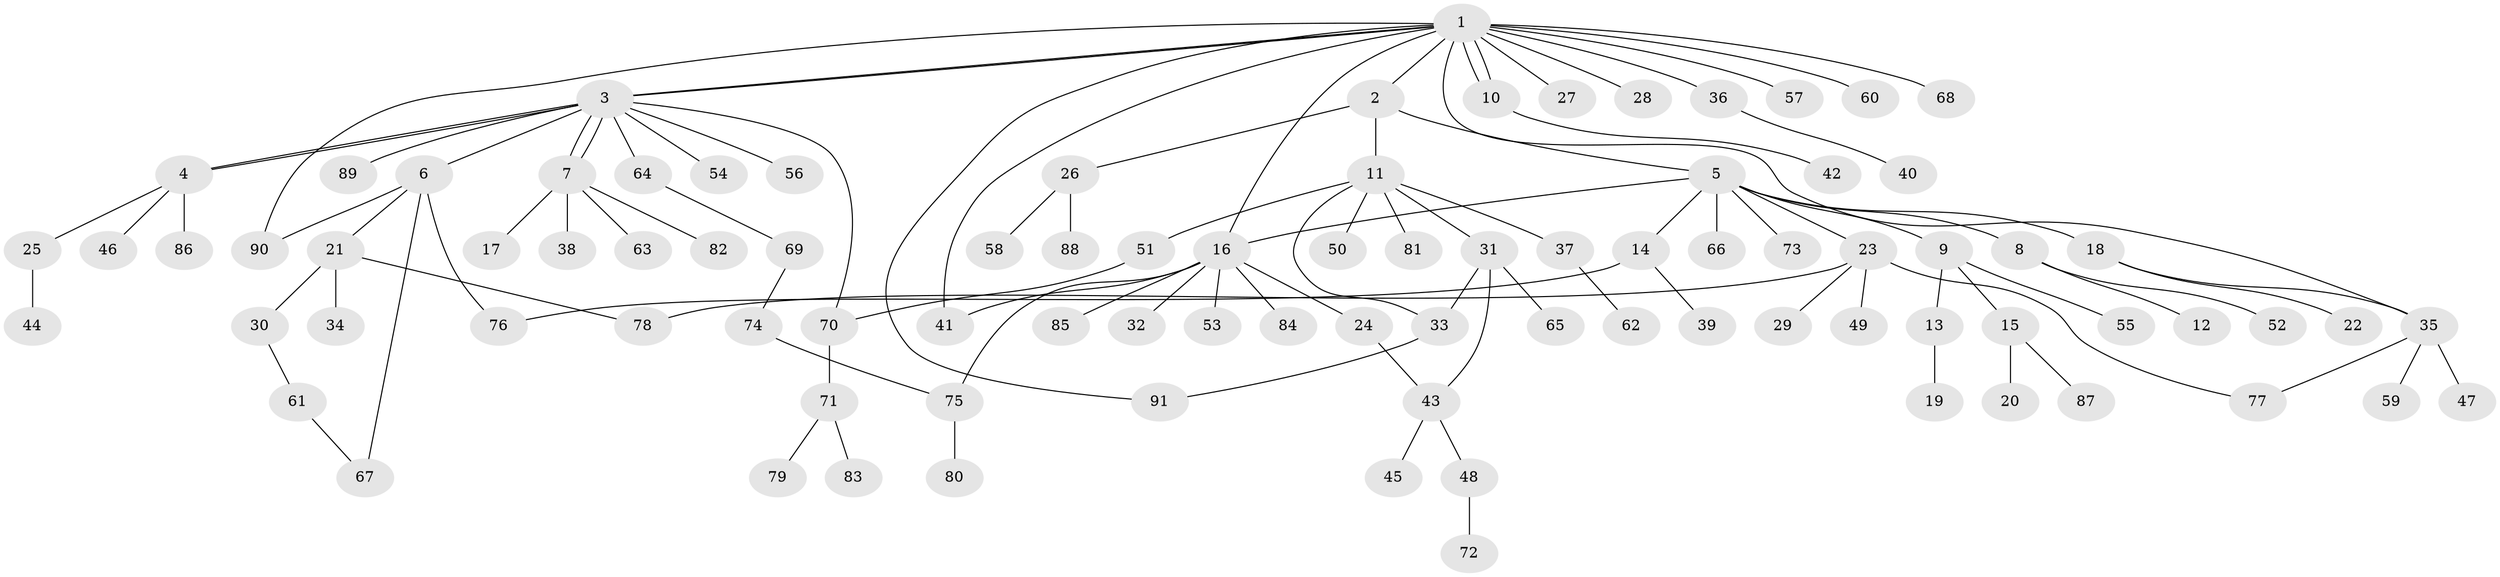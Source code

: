 // Generated by graph-tools (version 1.1) at 2025/25/03/09/25 03:25:57]
// undirected, 91 vertices, 107 edges
graph export_dot {
graph [start="1"]
  node [color=gray90,style=filled];
  1;
  2;
  3;
  4;
  5;
  6;
  7;
  8;
  9;
  10;
  11;
  12;
  13;
  14;
  15;
  16;
  17;
  18;
  19;
  20;
  21;
  22;
  23;
  24;
  25;
  26;
  27;
  28;
  29;
  30;
  31;
  32;
  33;
  34;
  35;
  36;
  37;
  38;
  39;
  40;
  41;
  42;
  43;
  44;
  45;
  46;
  47;
  48;
  49;
  50;
  51;
  52;
  53;
  54;
  55;
  56;
  57;
  58;
  59;
  60;
  61;
  62;
  63;
  64;
  65;
  66;
  67;
  68;
  69;
  70;
  71;
  72;
  73;
  74;
  75;
  76;
  77;
  78;
  79;
  80;
  81;
  82;
  83;
  84;
  85;
  86;
  87;
  88;
  89;
  90;
  91;
  1 -- 2;
  1 -- 3;
  1 -- 3;
  1 -- 10;
  1 -- 10;
  1 -- 16;
  1 -- 27;
  1 -- 28;
  1 -- 35;
  1 -- 36;
  1 -- 41;
  1 -- 57;
  1 -- 60;
  1 -- 68;
  1 -- 90;
  1 -- 91;
  2 -- 5;
  2 -- 11;
  2 -- 26;
  3 -- 4;
  3 -- 4;
  3 -- 6;
  3 -- 7;
  3 -- 7;
  3 -- 54;
  3 -- 56;
  3 -- 64;
  3 -- 70;
  3 -- 89;
  4 -- 25;
  4 -- 46;
  4 -- 86;
  5 -- 8;
  5 -- 9;
  5 -- 14;
  5 -- 16;
  5 -- 18;
  5 -- 23;
  5 -- 66;
  5 -- 73;
  6 -- 21;
  6 -- 67;
  6 -- 76;
  6 -- 90;
  7 -- 17;
  7 -- 38;
  7 -- 63;
  7 -- 82;
  8 -- 12;
  8 -- 52;
  9 -- 13;
  9 -- 15;
  9 -- 55;
  10 -- 42;
  11 -- 31;
  11 -- 33;
  11 -- 37;
  11 -- 50;
  11 -- 51;
  11 -- 81;
  13 -- 19;
  14 -- 39;
  14 -- 76;
  15 -- 20;
  15 -- 87;
  16 -- 24;
  16 -- 32;
  16 -- 41;
  16 -- 53;
  16 -- 75;
  16 -- 84;
  16 -- 85;
  18 -- 22;
  18 -- 35;
  21 -- 30;
  21 -- 34;
  21 -- 78;
  23 -- 29;
  23 -- 49;
  23 -- 77;
  23 -- 78;
  24 -- 43;
  25 -- 44;
  26 -- 58;
  26 -- 88;
  30 -- 61;
  31 -- 33;
  31 -- 43;
  31 -- 65;
  33 -- 91;
  35 -- 47;
  35 -- 59;
  35 -- 77;
  36 -- 40;
  37 -- 62;
  43 -- 45;
  43 -- 48;
  48 -- 72;
  51 -- 70;
  61 -- 67;
  64 -- 69;
  69 -- 74;
  70 -- 71;
  71 -- 79;
  71 -- 83;
  74 -- 75;
  75 -- 80;
}
